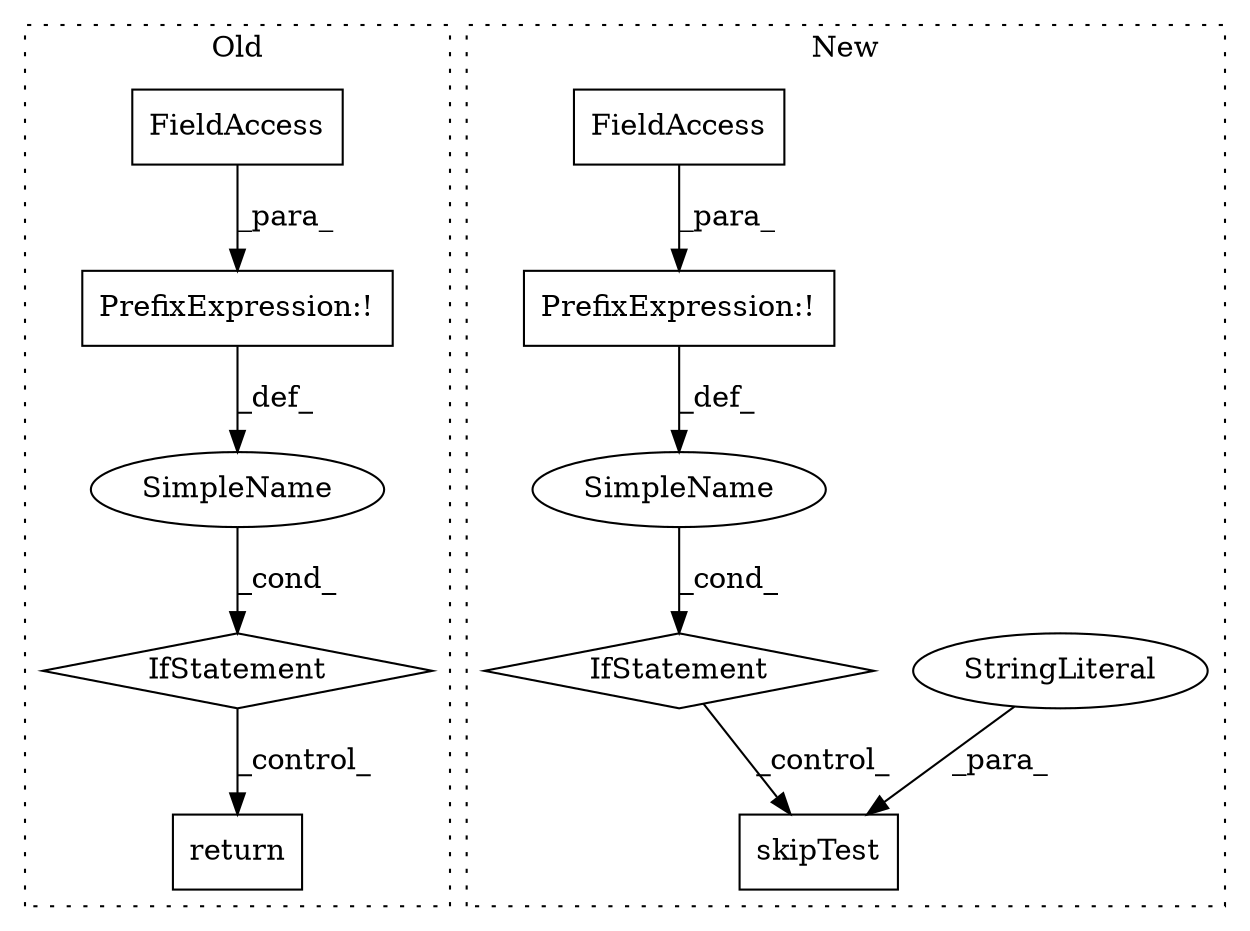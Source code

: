 digraph G {
subgraph cluster0 {
1 [label="IfStatement" a="25" s="1514,1535" l="4,2" shape="diamond"];
7 [label="SimpleName" a="42" s="" l="" shape="ellipse"];
8 [label="return" a="41" s="1545" l="7" shape="box"];
9 [label="PrefixExpression:!" a="38" s="1518" l="1" shape="box"];
11 [label="FieldAccess" a="22" s="1519" l="16" shape="box"];
label = "Old";
style="dotted";
}
subgraph cluster1 {
2 [label="skipTest" a="32" s="1529,1568" l="9,1" shape="box"];
3 [label="IfStatement" a="25" s="1500,1514" l="4,2" shape="diamond"];
4 [label="SimpleName" a="42" s="" l="" shape="ellipse"];
5 [label="StringLiteral" a="45" s="1538" l="30" shape="ellipse"];
6 [label="PrefixExpression:!" a="38" s="1504" l="1" shape="box"];
10 [label="FieldAccess" a="22" s="1505" l="9" shape="box"];
label = "New";
style="dotted";
}
1 -> 8 [label="_control_"];
3 -> 2 [label="_control_"];
4 -> 3 [label="_cond_"];
5 -> 2 [label="_para_"];
6 -> 4 [label="_def_"];
7 -> 1 [label="_cond_"];
9 -> 7 [label="_def_"];
10 -> 6 [label="_para_"];
11 -> 9 [label="_para_"];
}